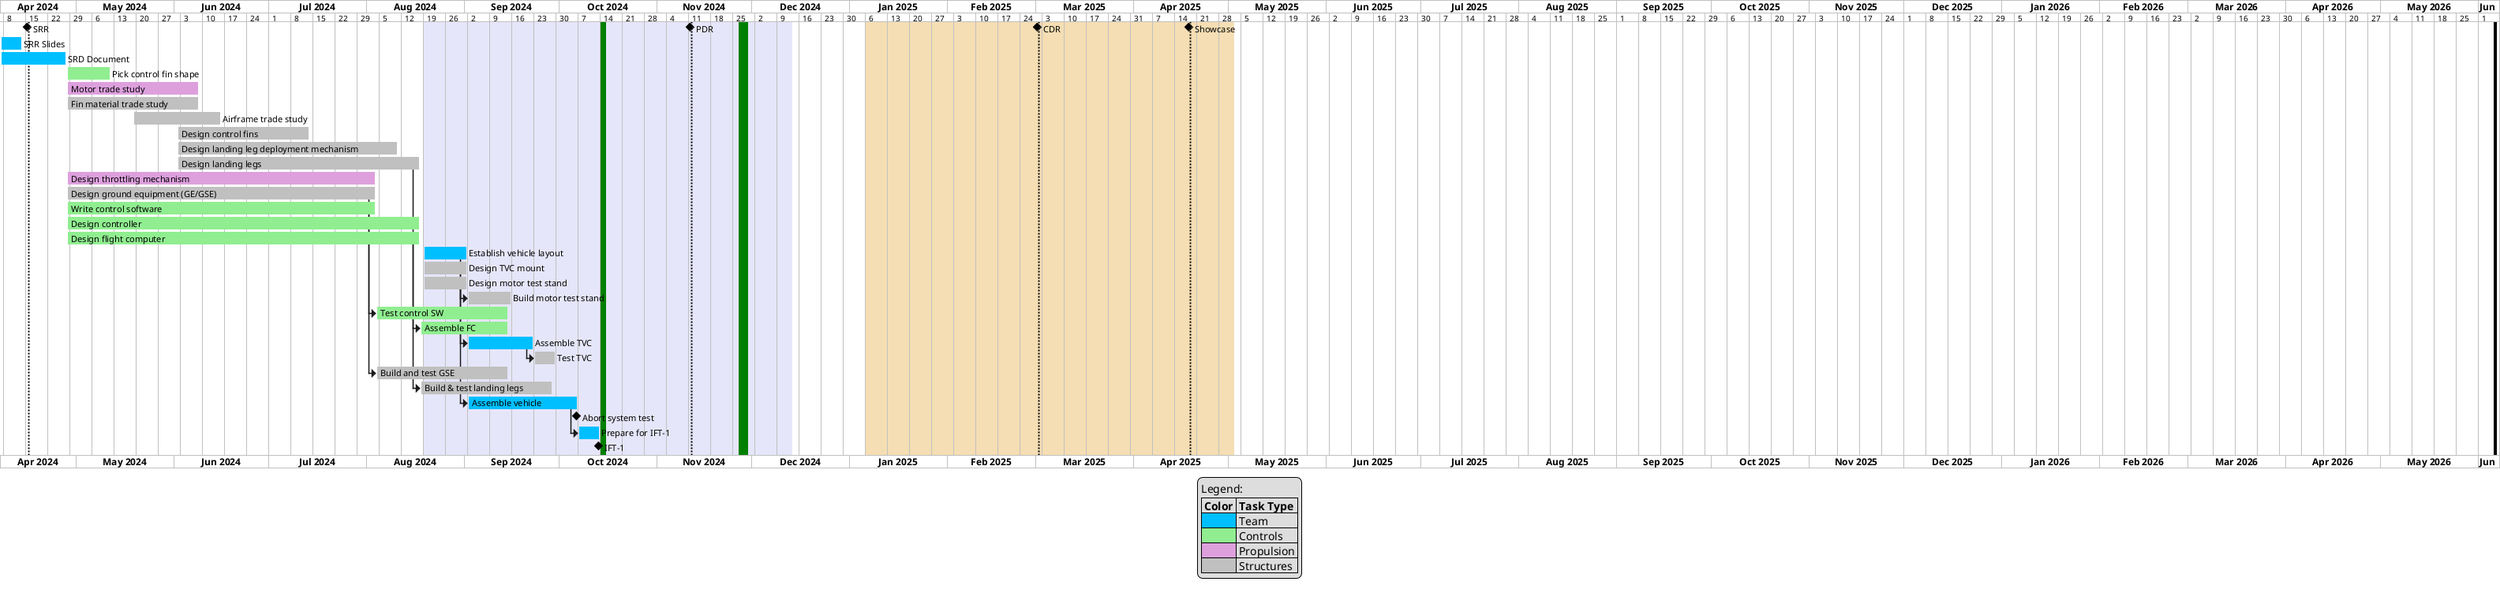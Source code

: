 @startgantt gantt_chart

/' Chart Settings '/
printscale weekly with calendar date
Project starts 2024-04-07
today is colored in black

/' --------------------------------- '/

/' Spring 2024 Semester Important Dates '/
[SRR] happens at 2024-04-15
Separator just at [SRR]'s end

/' Fall 2024 Semester Important Dates '/
2024-08-19 to 2024-12-13 is colored in lavender
2024-08-19 to 2024-12-13 is named [Fall 2024]

[PDR] happens at 2024-11-11 /' Guess for PDR date '/
Separator just at [PDR]'s end
[PDR] displays on same row as [SRR]

2024-10-14 to 2024-10-15 is colored in green
2024-10-14 to 2024-10-15 is named [Fall Break]

2024-11-27 to 2024-11-29 is colored in green
2024-11-27 to 2024-11-29 is named [Thanksgiving Break]

/' Spring 2025 Semester Important Dates '/
2025-01-06 to 2025-05-02 is colored in wheat
2025-01-06 to 2025-05-02 is named [Spring 2025]

[CDR] happens at 2025-03-01 /' Guess for CDR date '/
Separator just at [CDR]'s end
[CDR] displays on same row as [SRR]

[Showcase] happens at 2025-04-18 /' Guess for Showcase date '/
Separator just at [Showcase]'s end
[Showcase] displays on same row as [SRR]

/' --------------------------------- '/

/' Spring 2024 Tasks '/

[SRR Slides] requires 1 week and starts 2024-04-07 and is colored in deepskyblue
[SRD Document] requires 3 weeks and starts 2024-04-07 and is colored in deepskyblue

/' Summer 2024 Tasks '/

[Pick control fin shape] requires 2 weeks and starts 2024-04-28 and is colored in lightgreen
[Motor trade study] requires 6 weeks and starts 2024-04-28 and is colored in plum
[Fin material trade study] requires 6 weeks and starts 2024-04-28 and is colored in silver
[Airframe trade study] requires 4 weeks and starts 2024-05-19 and is colored in silver
[Design control fins] requires 6 weeks and starts 2024-06-02 and is colored in silver
[Design landing leg deployment mechanism] requires 10 weeks and starts 2024-06-02 and is colored in silver
[Design landing legs] requires 11 weeks and starts at 2024-06-02 and is colored in silver
[Design throttling mechanism] requires 14 weeks and starts 2024-04-28 and is colored in plum
[Design ground equipment (GE/GSE)] requires 14 weeks and starts 2024-04-28 and is colored in silver
[Write control software] requires 14 weeks and starts 2024-04-28 and is colored in lightgreen
[Design controller] requires 16 weeks and starts 2024-04-28 and is colored in lightgreen
[Design flight computer] requires 16 weeks and starts 2024-04-28 and is colored in lightgreen

/' Fall 2024 Tasks '/

[Establish vehicle layout] requires 2 weeks and starts 2024-08-19 and is colored in deepskyblue
[Design TVC mount] requires 2 weeks and starts 2024-08-19 and is colored in silver
[Design motor test stand] requires 2 weeks and starts 2024-08-19 and is colored in silver
[Build motor test stand] requires 2 weeks and starts at [Design motor test stand]'s end and is colored in silver
[Test control SW] requires 6 weeks and starts at [Write control software]'s end and is colored in lightgreen
[Assemble FC] requires 4 weeks and starts at [Design flight computer]'s end and is colored in lightgreen
[Assemble TVC] requires 3 weeks and starts at [Design TVC mount]'s end and is colored in deepskyblue
[Test TVC] requires 1 weeks and starts at [Assemble TVC]'s end and is colored in silver
[Build and test GSE] requires 6 weeks and starts at [Design ground equipment (GE/GSE)]'s end and is colored in silver
[Build & test landing legs] requires 6 weeks and starts at [Design landing legs]'s end and is colored in silver
[Assemble vehicle] requires 5 weeks and starts at [Establish vehicle layout]'s end and is colored in deepskyblue
[Abort system test] happens at [Assemble vehicle]'s end
[Prepare for IFT-1] requires 1 weeks and starts at [Assemble vehicle]'s end and is colored in deepskyblue
[IFT-1] happens at [Prepare for IFT-1]'s end

/' --------------------------------- '/

legend
Legend:
|= Color |= Task Type |
|<#deepskyblue> | Team |
|<#lightgreen> | Controls |
|<#plum> | Propulsion |
|<#silver> | Structures |
end legend

@endgantt